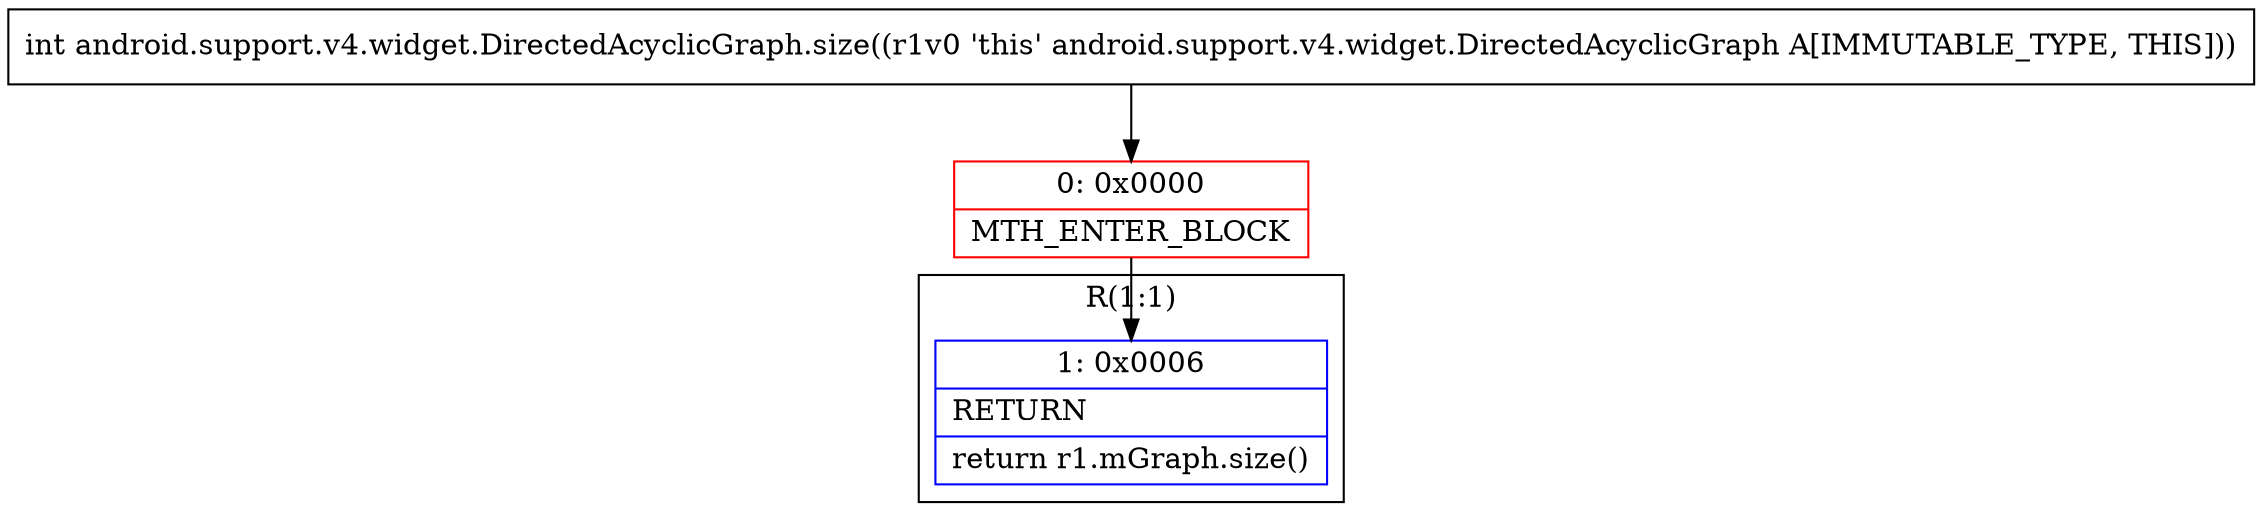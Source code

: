 digraph "CFG forandroid.support.v4.widget.DirectedAcyclicGraph.size()I" {
subgraph cluster_Region_1613191937 {
label = "R(1:1)";
node [shape=record,color=blue];
Node_1 [shape=record,label="{1\:\ 0x0006|RETURN\l|return r1.mGraph.size()\l}"];
}
Node_0 [shape=record,color=red,label="{0\:\ 0x0000|MTH_ENTER_BLOCK\l}"];
MethodNode[shape=record,label="{int android.support.v4.widget.DirectedAcyclicGraph.size((r1v0 'this' android.support.v4.widget.DirectedAcyclicGraph A[IMMUTABLE_TYPE, THIS])) }"];
MethodNode -> Node_0;
Node_0 -> Node_1;
}

